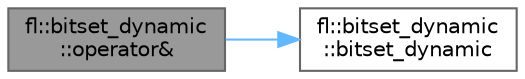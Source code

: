 digraph "fl::bitset_dynamic::operator&amp;"
{
 // INTERACTIVE_SVG=YES
 // LATEX_PDF_SIZE
  bgcolor="transparent";
  edge [fontname=Helvetica,fontsize=10,labelfontname=Helvetica,labelfontsize=10];
  node [fontname=Helvetica,fontsize=10,shape=box,height=0.2,width=0.4];
  rankdir="LR";
  Node1 [id="Node000001",label="fl::bitset_dynamic\l::operator&",height=0.2,width=0.4,color="gray40", fillcolor="grey60", style="filled", fontcolor="black",tooltip=" "];
  Node1 -> Node2 [id="edge1_Node000001_Node000002",color="steelblue1",style="solid",tooltip=" "];
  Node2 [id="Node000002",label="fl::bitset_dynamic\l::bitset_dynamic",height=0.2,width=0.4,color="grey40", fillcolor="white", style="filled",URL="$d3/d56/classfl_1_1bitset__dynamic_abe40570f439a953818c0515fa371385f.html#abe40570f439a953818c0515fa371385f",tooltip=" "];
}
